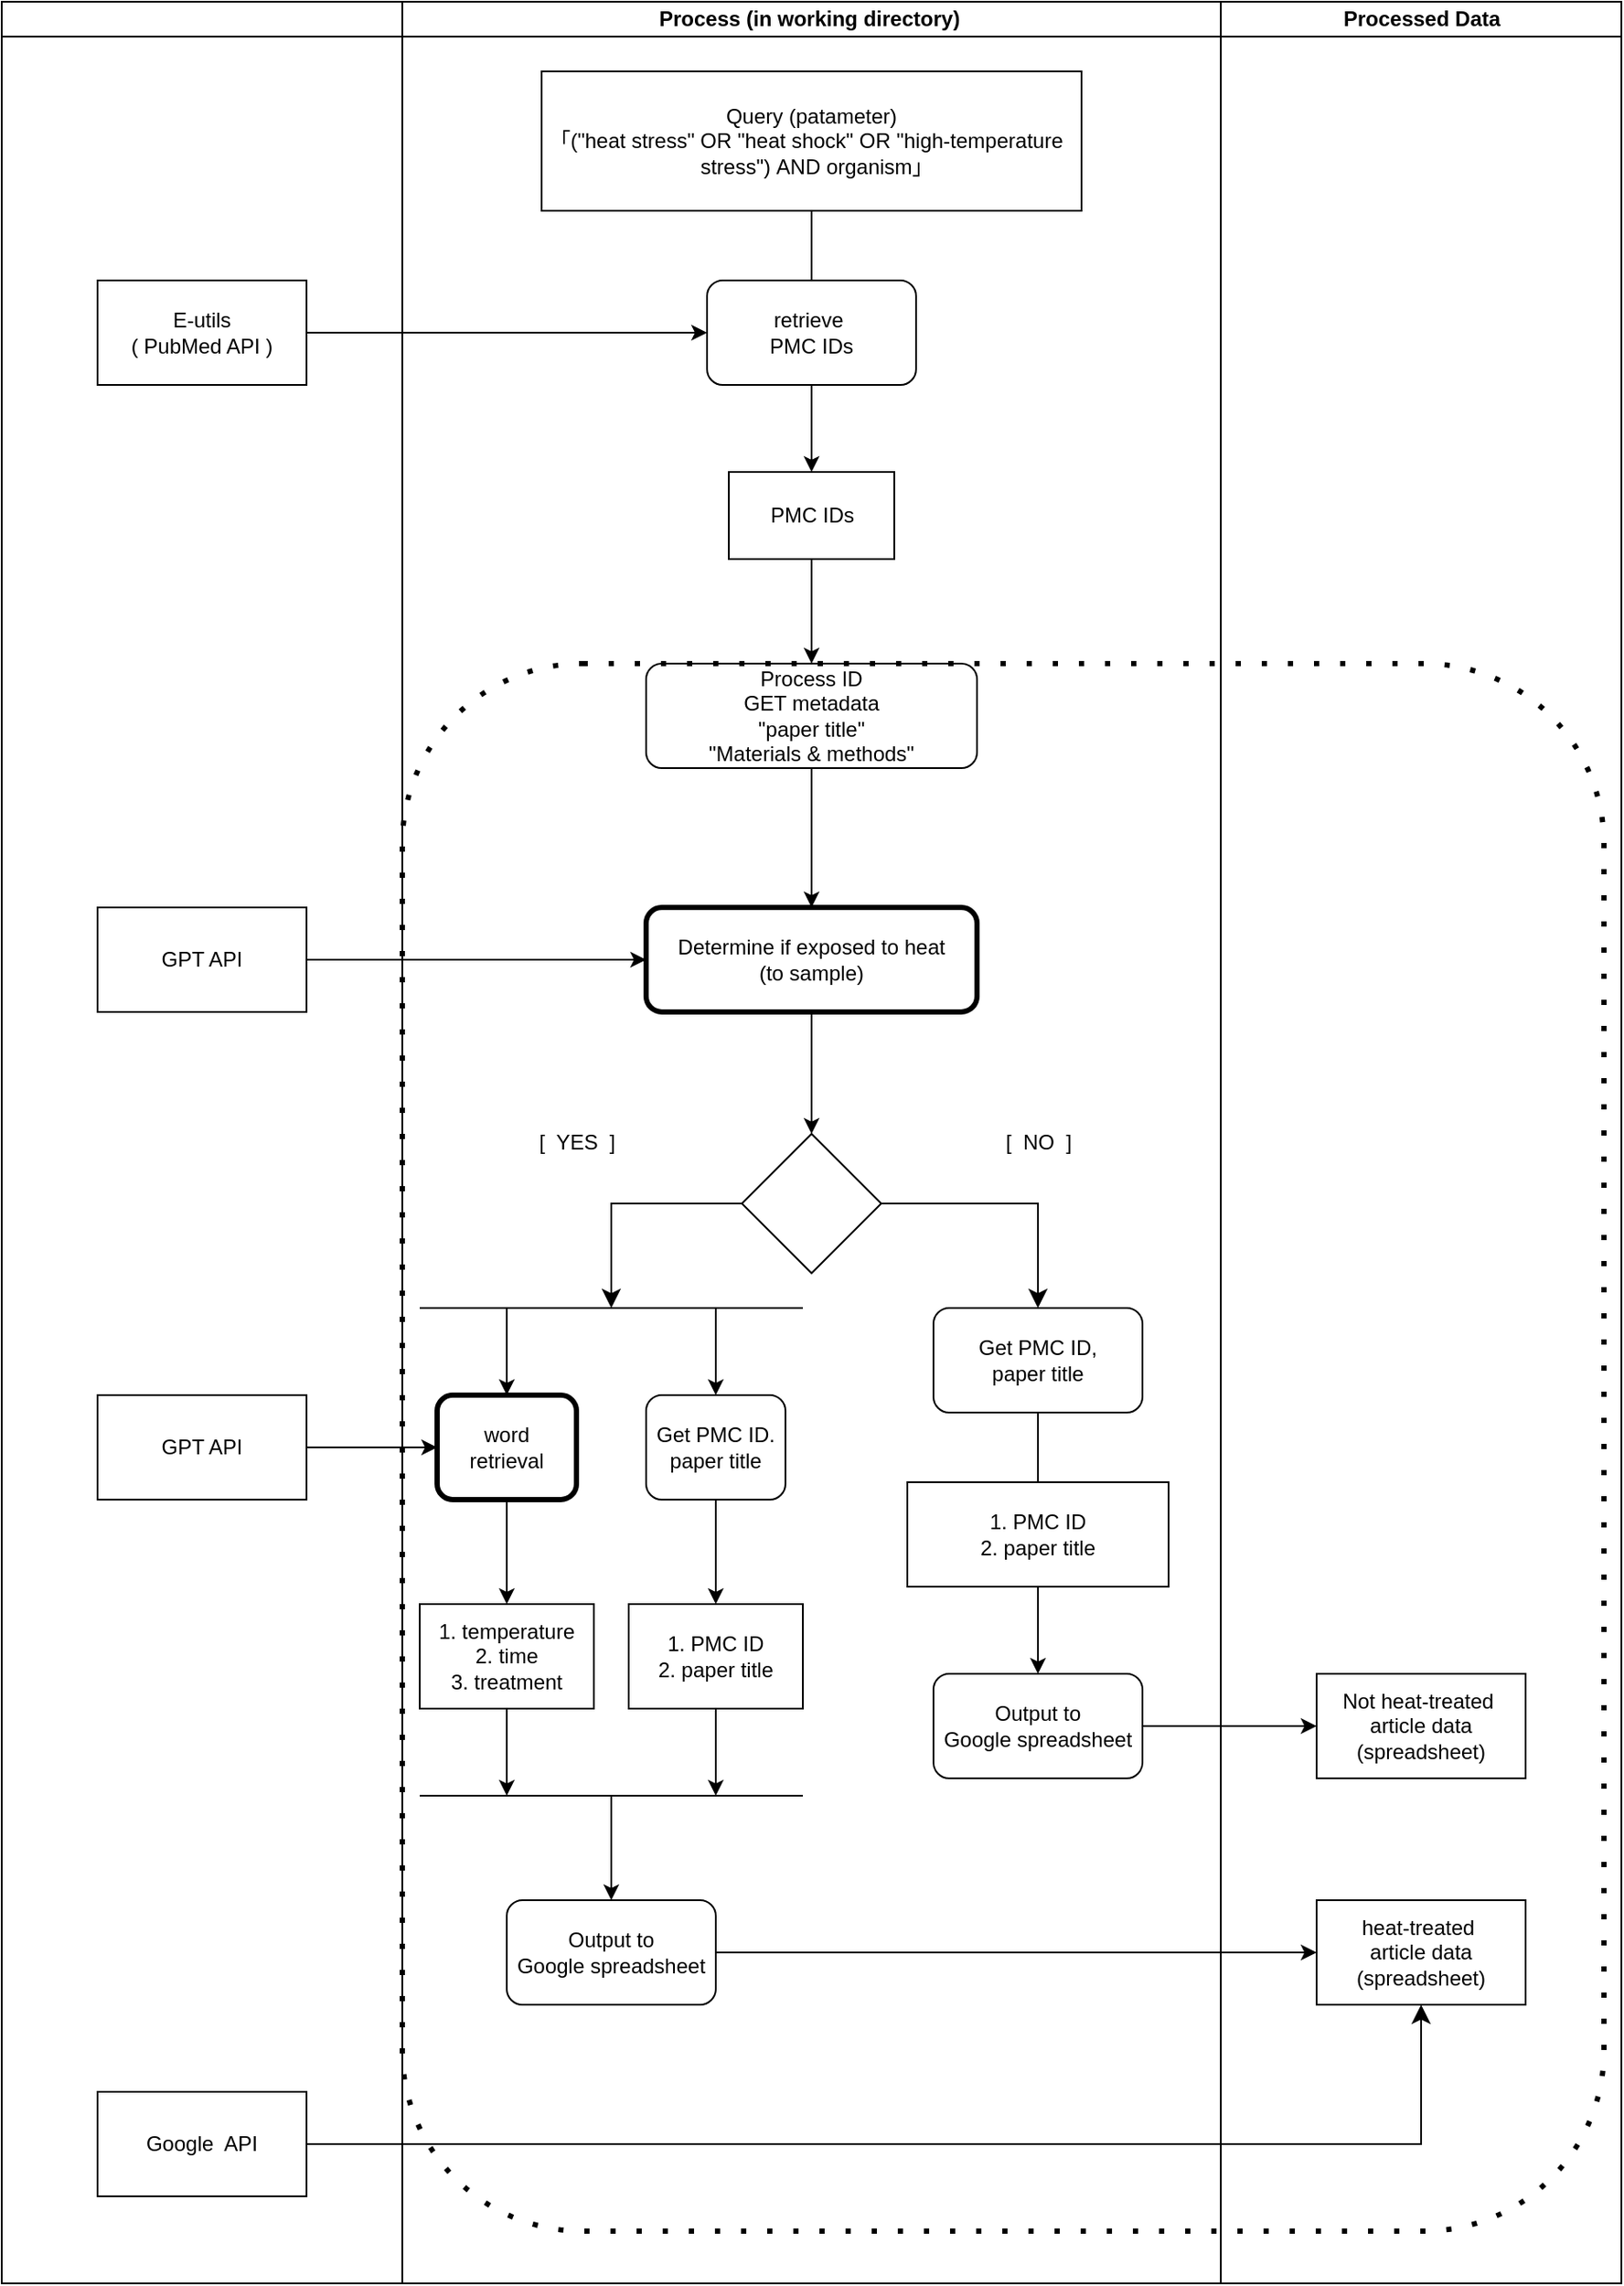 <mxfile>
    <diagram id="XXfRp2zLRPGOdZGCUI0H" name="ページ1">
        <mxGraphModel dx="2251" dy="637" grid="1" gridSize="10" guides="1" tooltips="1" connect="1" arrows="1" fold="1" page="1" pageScale="1" pageWidth="1169" pageHeight="1654" math="0" shadow="0">
            <root>
                <mxCell id="0"/>
                <mxCell id="1" parent="0"/>
                <mxCell id="25" value="DataBase/API" style="swimlane;startSize=20;html=1;fillColor=default;swimlaneFillColor=default;" parent="1" vertex="1">
                    <mxGeometry x="-50" y="10" width="700" height="1310" as="geometry"/>
                </mxCell>
                <mxCell id="2" value="E-utils&lt;br&gt;( PubMed API )" style="rounded=0;whiteSpace=wrap;html=1;" parent="25" vertex="1">
                    <mxGeometry x="55" y="160" width="120" height="60" as="geometry"/>
                </mxCell>
                <mxCell id="46" value="GPT API" style="rounded=0;whiteSpace=wrap;html=1;" parent="25" vertex="1">
                    <mxGeometry x="55" y="520" width="120" height="60" as="geometry"/>
                </mxCell>
                <mxCell id="90" value="GPT API" style="rounded=0;whiteSpace=wrap;html=1;" parent="25" vertex="1">
                    <mxGeometry x="55" y="800" width="120" height="60" as="geometry"/>
                </mxCell>
                <mxCell id="104" value="Google&amp;nbsp; API" style="rounded=0;whiteSpace=wrap;html=1;" vertex="1" parent="25">
                    <mxGeometry x="55" y="1200" width="120" height="60" as="geometry"/>
                </mxCell>
                <mxCell id="28" value="Process (in working directory)&amp;nbsp;" style="swimlane;startSize=20;html=1;" parent="1" vertex="1">
                    <mxGeometry x="180" y="10" width="470" height="1310" as="geometry"/>
                </mxCell>
                <mxCell id="5" value="Query (patameter)&lt;br&gt;｢(&quot;heat stress&quot; OR &quot;heat shock&quot; OR &quot;high-temperature stress&quot;) AND organism｣" style="rounded=0;whiteSpace=wrap;html=1;" parent="28" vertex="1">
                    <mxGeometry x="80" y="40" width="310" height="80" as="geometry"/>
                </mxCell>
                <mxCell id="7" value="" style="endArrow=none;html=1;entryX=0.5;entryY=1;entryDx=0;entryDy=0;exitX=0.5;exitY=0;exitDx=0;exitDy=0;" parent="28" source="4" target="5" edge="1">
                    <mxGeometry width="50" height="50" relative="1" as="geometry">
                        <mxPoint x="279" y="270" as="sourcePoint"/>
                        <mxPoint x="329" y="220" as="targetPoint"/>
                    </mxGeometry>
                </mxCell>
                <mxCell id="4" value="retrieve&amp;nbsp;&lt;br&gt;PMC IDs" style="rounded=1;whiteSpace=wrap;html=1;" parent="28" vertex="1">
                    <mxGeometry x="175" y="160" width="120" height="60" as="geometry"/>
                </mxCell>
                <mxCell id="8" value="" style="endArrow=classic;html=1;exitX=0.5;exitY=1;exitDx=0;exitDy=0;entryX=0.5;entryY=0;entryDx=0;entryDy=0;" parent="28" source="4" target="56" edge="1">
                    <mxGeometry width="50" height="50" relative="1" as="geometry">
                        <mxPoint x="140" y="320" as="sourcePoint"/>
                        <mxPoint x="235" y="270" as="targetPoint"/>
                    </mxGeometry>
                </mxCell>
                <mxCell id="10" value="1. temperature&lt;br&gt;2. time&lt;br&gt;3. treatment" style="rounded=0;whiteSpace=wrap;html=1;" parent="28" vertex="1">
                    <mxGeometry x="10" y="920" width="100" height="60" as="geometry"/>
                </mxCell>
                <mxCell id="56" value="PMC IDs" style="rounded=0;whiteSpace=wrap;html=1;" parent="28" vertex="1">
                    <mxGeometry x="187.5" y="270" width="95" height="50" as="geometry"/>
                </mxCell>
                <mxCell id="96" value="" style="edgeStyle=none;html=1;" parent="28" source="44" target="95" edge="1">
                    <mxGeometry relative="1" as="geometry"/>
                </mxCell>
                <mxCell id="44" value="Get PMC ID.&lt;br&gt;paper title" style="rounded=1;whiteSpace=wrap;html=1;" parent="28" vertex="1">
                    <mxGeometry x="140" y="800" width="80" height="60" as="geometry"/>
                </mxCell>
                <mxCell id="62" value="Process ID&lt;br&gt;GET metadata&lt;br&gt;&quot;paper title&quot;&lt;br&gt;&quot;Materials &amp;amp; methods&quot;" style="rounded=1;whiteSpace=wrap;html=1;" parent="28" vertex="1">
                    <mxGeometry x="140" y="380" width="190" height="60" as="geometry"/>
                </mxCell>
                <mxCell id="64" value="" style="endArrow=classic;html=1;exitX=0.5;exitY=1;exitDx=0;exitDy=0;" parent="28" source="56" target="62" edge="1">
                    <mxGeometry width="50" height="50" relative="1" as="geometry">
                        <mxPoint x="245" y="230" as="sourcePoint"/>
                        <mxPoint x="245" y="280" as="targetPoint"/>
                    </mxGeometry>
                </mxCell>
                <mxCell id="69" value="" style="edgeStyle=none;html=1;" parent="28" source="66" target="68" edge="1">
                    <mxGeometry relative="1" as="geometry"/>
                </mxCell>
                <mxCell id="66" value="Determine if exposed to heat&lt;br&gt;(to sample)" style="rounded=1;whiteSpace=wrap;html=1;strokeWidth=3;" parent="28" vertex="1">
                    <mxGeometry x="140" y="520" width="190" height="60" as="geometry"/>
                </mxCell>
                <mxCell id="65" value="" style="endArrow=classic;html=1;exitX=0.5;exitY=1;exitDx=0;exitDy=0;entryX=0.5;entryY=0;entryDx=0;entryDy=0;" parent="28" source="62" target="66" edge="1">
                    <mxGeometry width="50" height="50" relative="1" as="geometry">
                        <mxPoint x="245" y="330" as="sourcePoint"/>
                        <mxPoint x="235" y="510" as="targetPoint"/>
                    </mxGeometry>
                </mxCell>
                <mxCell id="68" value="" style="rhombus;whiteSpace=wrap;html=1;strokeWidth=1;fillColor=none;" parent="28" vertex="1">
                    <mxGeometry x="195" y="650" width="80" height="80" as="geometry"/>
                </mxCell>
                <mxCell id="70" value="[&amp;nbsp; YES&amp;nbsp; ]" style="text;html=1;align=center;verticalAlign=middle;resizable=0;points=[];autosize=1;strokeColor=none;fillColor=none;" parent="28" vertex="1">
                    <mxGeometry x="65" y="640" width="70" height="30" as="geometry"/>
                </mxCell>
                <mxCell id="71" value="[&amp;nbsp; NO&amp;nbsp; ]" style="text;html=1;align=center;verticalAlign=middle;resizable=0;points=[];autosize=1;strokeColor=none;fillColor=none;" parent="28" vertex="1">
                    <mxGeometry x="335" y="640" width="60" height="30" as="geometry"/>
                </mxCell>
                <mxCell id="75" value="" style="edgeStyle=none;html=1;" parent="28" source="72" edge="1">
                    <mxGeometry relative="1" as="geometry">
                        <mxPoint x="365" y="860" as="targetPoint"/>
                    </mxGeometry>
                </mxCell>
                <mxCell id="72" value="Get PMC ID, &lt;br&gt;paper title" style="rounded=1;whiteSpace=wrap;html=1;strokeWidth=1;fillColor=none;" parent="28" vertex="1">
                    <mxGeometry x="305" y="750" width="120" height="60" as="geometry"/>
                </mxCell>
                <mxCell id="83" value="" style="edgeStyle=none;html=1;" parent="28" source="74" target="76" edge="1">
                    <mxGeometry relative="1" as="geometry"/>
                </mxCell>
                <mxCell id="74" value="1. PMC ID&lt;br&gt;2. paper title" style="rounded=0;whiteSpace=wrap;html=1;" parent="28" vertex="1">
                    <mxGeometry x="290" y="850" width="150" height="60" as="geometry"/>
                </mxCell>
                <mxCell id="76" value="Output to &lt;br&gt;Google spreadsheet" style="rounded=1;whiteSpace=wrap;html=1;" parent="28" vertex="1">
                    <mxGeometry x="305" y="960" width="120" height="60" as="geometry"/>
                </mxCell>
                <mxCell id="87" value="" style="edgeStyle=segmentEdgeStyle;endArrow=classic;html=1;curved=0;rounded=0;endSize=8;startSize=8;exitX=1;exitY=0.5;exitDx=0;exitDy=0;entryX=0.5;entryY=0;entryDx=0;entryDy=0;" parent="28" source="68" target="72" edge="1">
                    <mxGeometry width="50" height="50" relative="1" as="geometry">
                        <mxPoint x="205" y="700" as="sourcePoint"/>
                        <mxPoint x="130" y="760" as="targetPoint"/>
                    </mxGeometry>
                </mxCell>
                <mxCell id="92" value="" style="edgeStyle=none;html=1;" parent="28" source="88" target="10" edge="1">
                    <mxGeometry relative="1" as="geometry"/>
                </mxCell>
                <mxCell id="88" value="word &lt;br&gt;retrieval" style="rounded=1;whiteSpace=wrap;html=1;strokeWidth=3;" parent="28" vertex="1">
                    <mxGeometry x="20" y="800" width="80" height="60" as="geometry"/>
                </mxCell>
                <mxCell id="95" value="1. PMC ID&lt;br&gt;2. paper title" style="rounded=0;whiteSpace=wrap;html=1;" parent="28" vertex="1">
                    <mxGeometry x="130" y="920" width="100" height="60" as="geometry"/>
                </mxCell>
                <mxCell id="97" value="" style="endArrow=none;html=1;" parent="28" edge="1">
                    <mxGeometry width="50" height="50" relative="1" as="geometry">
                        <mxPoint x="230" y="1030" as="sourcePoint"/>
                        <mxPoint x="10" y="1030" as="targetPoint"/>
                        <Array as="points">
                            <mxPoint x="120" y="1030"/>
                        </Array>
                    </mxGeometry>
                </mxCell>
                <mxCell id="100" value="Output to &lt;br&gt;Google spreadsheet" style="rounded=1;whiteSpace=wrap;html=1;" parent="28" vertex="1">
                    <mxGeometry x="60" y="1090" width="120" height="60" as="geometry"/>
                </mxCell>
                <mxCell id="103" value="" style="rounded=1;whiteSpace=wrap;html=1;dashed=1;dashPattern=1 4;fillColor=none;strokeWidth=3;" parent="28" vertex="1">
                    <mxGeometry y="380" width="690" height="900" as="geometry"/>
                </mxCell>
                <mxCell id="29" value="Processed Data" style="swimlane;startSize=20;html=1;" parent="1" vertex="1">
                    <mxGeometry x="650" y="10" width="230" height="1310" as="geometry"/>
                </mxCell>
                <mxCell id="32" value="Not heat-treated&amp;nbsp;&lt;br&gt;article data&lt;br&gt;(spreadsheet)" style="rounded=0;whiteSpace=wrap;html=1;" parent="29" vertex="1">
                    <mxGeometry x="55" y="960" width="120" height="60" as="geometry"/>
                </mxCell>
                <mxCell id="15" value="heat-treated&amp;nbsp;&lt;br&gt;article data&lt;br&gt;(spreadsheet)" style="rounded=0;whiteSpace=wrap;html=1;" parent="29" vertex="1">
                    <mxGeometry x="55" y="1090" width="120" height="60" as="geometry"/>
                </mxCell>
                <mxCell id="48" value="" style="endArrow=classic;html=1;entryX=0;entryY=0.5;entryDx=0;entryDy=0;exitX=1;exitY=0.5;exitDx=0;exitDy=0;" parent="1" source="46" target="66" edge="1">
                    <mxGeometry width="50" height="50" relative="1" as="geometry">
                        <mxPoint x="160" y="550" as="sourcePoint"/>
                        <mxPoint x="240" y="330" as="targetPoint"/>
                    </mxGeometry>
                </mxCell>
                <mxCell id="57" value="" style="edgeStyle=none;html=1;" parent="1" source="2" target="4" edge="1">
                    <mxGeometry relative="1" as="geometry"/>
                </mxCell>
                <mxCell id="78" value="" style="edgeStyle=none;html=1;" parent="1" source="76" target="32" edge="1">
                    <mxGeometry relative="1" as="geometry"/>
                </mxCell>
                <mxCell id="81" value="" style="endArrow=none;html=1;" parent="1" edge="1">
                    <mxGeometry width="50" height="50" relative="1" as="geometry">
                        <mxPoint x="410" y="760" as="sourcePoint"/>
                        <mxPoint x="190" y="760" as="targetPoint"/>
                    </mxGeometry>
                </mxCell>
                <mxCell id="84" value="" style="endArrow=classic;html=1;entryX=0.5;entryY=0;entryDx=0;entryDy=0;" parent="1" target="44" edge="1">
                    <mxGeometry width="50" height="50" relative="1" as="geometry">
                        <mxPoint x="360" y="760" as="sourcePoint"/>
                        <mxPoint x="310" y="810" as="targetPoint"/>
                    </mxGeometry>
                </mxCell>
                <mxCell id="86" value="" style="edgeStyle=segmentEdgeStyle;endArrow=classic;html=1;curved=0;rounded=0;endSize=8;startSize=8;exitX=0;exitY=0.5;exitDx=0;exitDy=0;" parent="1" source="68" edge="1">
                    <mxGeometry width="50" height="50" relative="1" as="geometry">
                        <mxPoint x="470" y="980" as="sourcePoint"/>
                        <mxPoint x="300" y="760" as="targetPoint"/>
                    </mxGeometry>
                </mxCell>
                <mxCell id="89" value="" style="endArrow=classic;html=1;entryX=0.5;entryY=0;entryDx=0;entryDy=0;" parent="1" target="88" edge="1">
                    <mxGeometry width="50" height="50" relative="1" as="geometry">
                        <mxPoint x="240" y="760" as="sourcePoint"/>
                        <mxPoint x="370" y="820" as="targetPoint"/>
                    </mxGeometry>
                </mxCell>
                <mxCell id="91" value="" style="edgeStyle=none;html=1;" parent="1" source="90" target="88" edge="1">
                    <mxGeometry relative="1" as="geometry"/>
                </mxCell>
                <mxCell id="98" style="edgeStyle=none;html=1;" parent="1" source="10" edge="1">
                    <mxGeometry relative="1" as="geometry">
                        <mxPoint x="240" y="1040" as="targetPoint"/>
                    </mxGeometry>
                </mxCell>
                <mxCell id="99" style="edgeStyle=none;html=1;exitX=0.5;exitY=1;exitDx=0;exitDy=0;" parent="1" source="95" edge="1">
                    <mxGeometry relative="1" as="geometry">
                        <mxPoint x="360" y="1040" as="targetPoint"/>
                    </mxGeometry>
                </mxCell>
                <mxCell id="102" style="edgeStyle=none;html=1;entryX=0.5;entryY=0;entryDx=0;entryDy=0;" parent="1" target="100" edge="1">
                    <mxGeometry relative="1" as="geometry">
                        <mxPoint x="260" y="1060" as="targetPoint"/>
                        <mxPoint x="300" y="1040" as="sourcePoint"/>
                    </mxGeometry>
                </mxCell>
                <mxCell id="14" value="" style="endArrow=classic;html=1;exitX=1;exitY=0.5;exitDx=0;exitDy=0;entryX=0;entryY=0.5;entryDx=0;entryDy=0;" parent="1" source="100" target="15" edge="1">
                    <mxGeometry width="50" height="50" relative="1" as="geometry">
                        <mxPoint x="425" y="1200" as="sourcePoint"/>
                        <mxPoint x="540" y="690" as="targetPoint"/>
                    </mxGeometry>
                </mxCell>
                <mxCell id="109" value="" style="edgeStyle=segmentEdgeStyle;endArrow=classic;html=1;curved=0;rounded=0;endSize=8;startSize=8;exitX=1;exitY=0.5;exitDx=0;exitDy=0;" edge="1" parent="1" source="104" target="15">
                    <mxGeometry width="50" height="50" relative="1" as="geometry">
                        <mxPoint x="450" y="1090" as="sourcePoint"/>
                        <mxPoint x="500" y="1040" as="targetPoint"/>
                    </mxGeometry>
                </mxCell>
            </root>
        </mxGraphModel>
    </diagram>
</mxfile>